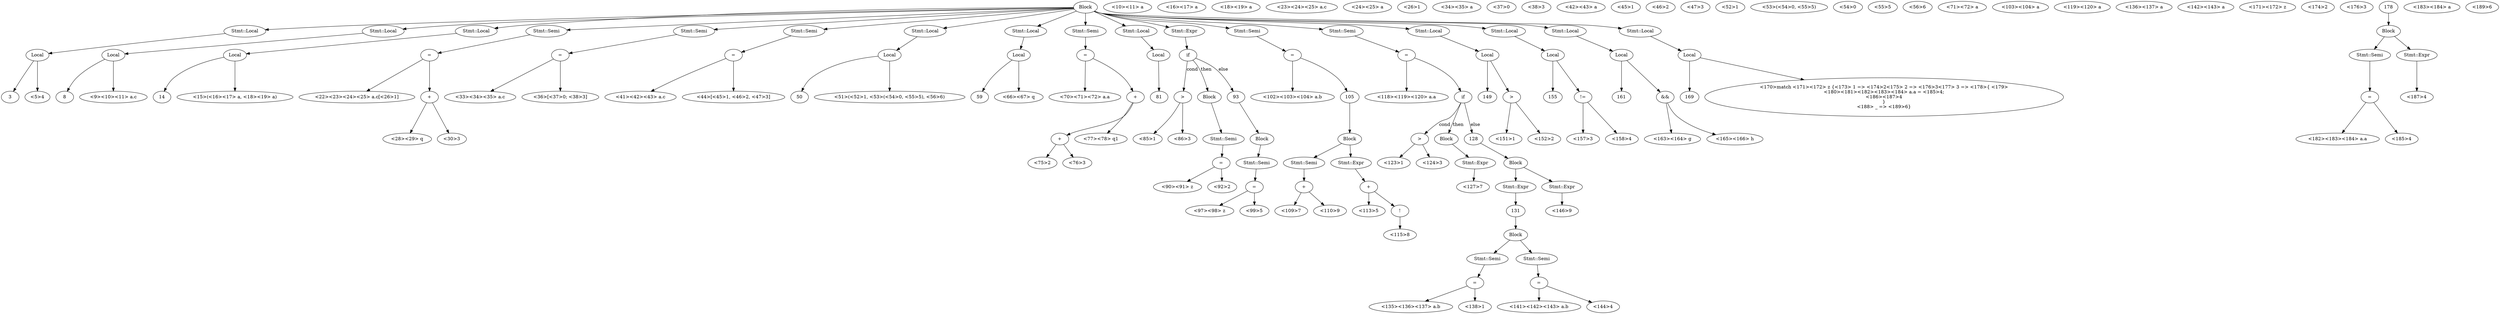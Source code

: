 digraph {
0 [label="Block"];
0 -> 1;
0 -> 6;
0 -> 12;
0 -> 20;
0 -> 31;
0 -> 39;
0 -> 48;
0 -> 57;
0 -> 68;
0 -> 79;
0 -> 82;
0 -> 100;
0 -> 116;
0 -> 147;
0 -> 153;
0 -> 159;
0 -> 167;
1 [label="Stmt::Local"];
1 -> 2;
2 [label="Local"];
2 -> 3;
2 -> 5;
5 [label="<5>4"];
6 [label="Stmt::Local"];
6 -> 7;
7 [label="Local"];
7 -> 8;
7 -> 9;
9 [label="<9><10><11> a.c"];
10 [label="<10><11> a"];
12 [label="Stmt::Local"];
12 -> 13;
13 [label="Local"];
13 -> 14;
13 -> 15;
15 [label="<15>(<16><17> a, <18><19> a)"];
16 [label="<16><17> a"];
18 [label="<18><19> a"];
20 [label="Stmt::Semi"];
20 -> 21;
21 [label="="];
21 -> 22;
21 -> 27;
22 [label="<22><23><24><25> a.c[<26>1]"];
23 [label="<23><24><25> a.c"];
24 [label="<24><25> a"];
26 [label="<26>1"];
27 [label="+"];
27 -> 28;
27 -> 30;
28 [label="<28><29> q"];
30 [label="<30>3"];
31 [label="Stmt::Semi"];
31 -> 32;
32 [label="="];
32 -> 33;
32 -> 36;
33 [label="<33><34><35> a.c"];
34 [label="<34><35> a"];
36 [label="<36>[<37>0; <38>3]"];
37 [label="<37>0"];
38 [label="<38>3"];
39 [label="Stmt::Semi"];
39 -> 40;
40 [label="="];
40 -> 41;
40 -> 44;
41 [label="<41><42><43> a.c"];
42 [label="<42><43> a"];
44 [label="<44>[<45>1, <46>2, <47>3]"];
45 [label="<45>1"];
46 [label="<46>2"];
47 [label="<47>3"];
48 [label="Stmt::Local"];
48 -> 49;
49 [label="Local"];
49 -> 50;
49 -> 51;
51 [label="<51>(<52>1, <53>(<54>0, <55>5), <56>6)"];
52 [label="<52>1"];
53 [label="<53>(<54>0, <55>5)"];
54 [label="<54>0"];
55 [label="<55>5"];
56 [label="<56>6"];
57 [label="Stmt::Local"];
57 -> 58;
58 [label="Local"];
58 -> 59;
58 -> 66;
66 [label="<66><67> q"];
68 [label="Stmt::Semi"];
68 -> 69;
69 [label="="];
69 -> 70;
69 -> 73;
70 [label="<70><71><72> a.a"];
71 [label="<71><72> a"];
73 [label="+"];
73 -> 74;
73 -> 77;
74 [label="+"];
74 -> 75;
74 -> 76;
75 [label="<75>2"];
76 [label="<76>3"];
77 [label="<77><78> q1"];
79 [label="Stmt::Local"];
79 -> 80;
80 [label="Local"];
80 -> 81;
82 [label="Stmt::Expr"];
82 -> 83;
83 [label="if"];
83 -> 84 [label="cond"];
83 -> 87 [label="then"];
83 -> 93 [label="else"];
84 [label=">"];
84 -> 85;
84 -> 86;
85 [label="<85>1"];
86 [label="<86>3"];
87 [label="Block"];
87 -> 88;
88 [label="Stmt::Semi"];
88 -> 89;
89 [label="="];
89 -> 90;
89 -> 92;
90 [label="<90><91> z"];
92 [label="<92>2"];
93 -> 94;
94 [label="Block"];
94 -> 95;
95 [label="Stmt::Semi"];
95 -> 96;
96 [label="="];
96 -> 97;
96 -> 99;
97 [label="<97><98> z"];
99 [label="<99>5"];
100 [label="Stmt::Semi"];
100 -> 101;
101 [label="="];
101 -> 102;
101 -> 105;
102 [label="<102><103><104> a.b"];
103 [label="<103><104> a"];
105 -> 106;
106 [label="Block"];
106 -> 107;
106 -> 111;
107 [label="Stmt::Semi"];
107 -> 108;
108 [label="+"];
108 -> 109;
108 -> 110;
109 [label="<109>7"];
110 [label="<110>9"];
111 [label="Stmt::Expr"];
111 -> 112;
112 [label="+"];
112 -> 113;
112 -> 114;
113 [label="<113>5"];
114 [label="!"];
114 -> 115;
115 [label="<115>8"];
116 [label="Stmt::Semi"];
116 -> 117;
117 [label="="];
117 -> 118;
117 -> 121;
118 [label="<118><119><120> a.a"];
119 [label="<119><120> a"];
121 [label="if"];
121 -> 122 [label="cond"];
121 -> 125 [label="then"];
121 -> 128 [label="else"];
122 [label=">"];
122 -> 123;
122 -> 124;
123 [label="<123>1"];
124 [label="<124>3"];
125 [label="Block"];
125 -> 126;
126 [label="Stmt::Expr"];
126 -> 127;
127 [label="<127>7"];
128 -> 129;
129 [label="Block"];
129 -> 130;
129 -> 145;
130 [label="Stmt::Expr"];
130 -> 131;
131 -> 132;
132 [label="Block"];
132 -> 133;
132 -> 139;
133 [label="Stmt::Semi"];
133 -> 134;
134 [label="="];
134 -> 135;
134 -> 138;
135 [label="<135><136><137> a.b"];
136 [label="<136><137> a"];
138 [label="<138>1"];
139 [label="Stmt::Semi"];
139 -> 140;
140 [label="="];
140 -> 141;
140 -> 144;
141 [label="<141><142><143> a.b"];
142 [label="<142><143> a"];
144 [label="<144>4"];
145 [label="Stmt::Expr"];
145 -> 146;
146 [label="<146>9"];
147 [label="Stmt::Local"];
147 -> 148;
148 [label="Local"];
148 -> 149;
148 -> 150;
150 [label=">"];
150 -> 151;
150 -> 152;
151 [label="<151>1"];
152 [label="<152>2"];
153 [label="Stmt::Local"];
153 -> 154;
154 [label="Local"];
154 -> 155;
154 -> 156;
156 [label="!="];
156 -> 157;
156 -> 158;
157 [label="<157>3"];
158 [label="<158>4"];
159 [label="Stmt::Local"];
159 -> 160;
160 [label="Local"];
160 -> 161;
160 -> 162;
162 [label="&&"];
162 -> 163;
162 -> 165;
163 [label="<163><164> g"];
165 [label="<165><166> h"];
167 [label="Stmt::Local"];
167 -> 168;
168 [label="Local"];
168 -> 169;
168 -> 170;
170 [label="<170>match <171><172> z {<173> 1 => <174>2<175> 2 => <176>3<177> 3 => <178>{ <179>
<180><181><182><183><184> a.a = <185>4;
<186><187>4
}
<188> _ => <189>6}"];
171 [label="<171><172> z"];
174 [label="<174>2"];
176 [label="<176>3"];
178 -> 179;
179 [label="Block"];
179 -> 180;
179 -> 186;
180 [label="Stmt::Semi"];
180 -> 181;
181 [label="="];
181 -> 182;
181 -> 185;
182 [label="<182><183><184> a.a"];
183 [label="<183><184> a"];
185 [label="<185>4"];
186 [label="Stmt::Expr"];
186 -> 187;
187 [label="<187>4"];
189 [label="<189>6"];
}
